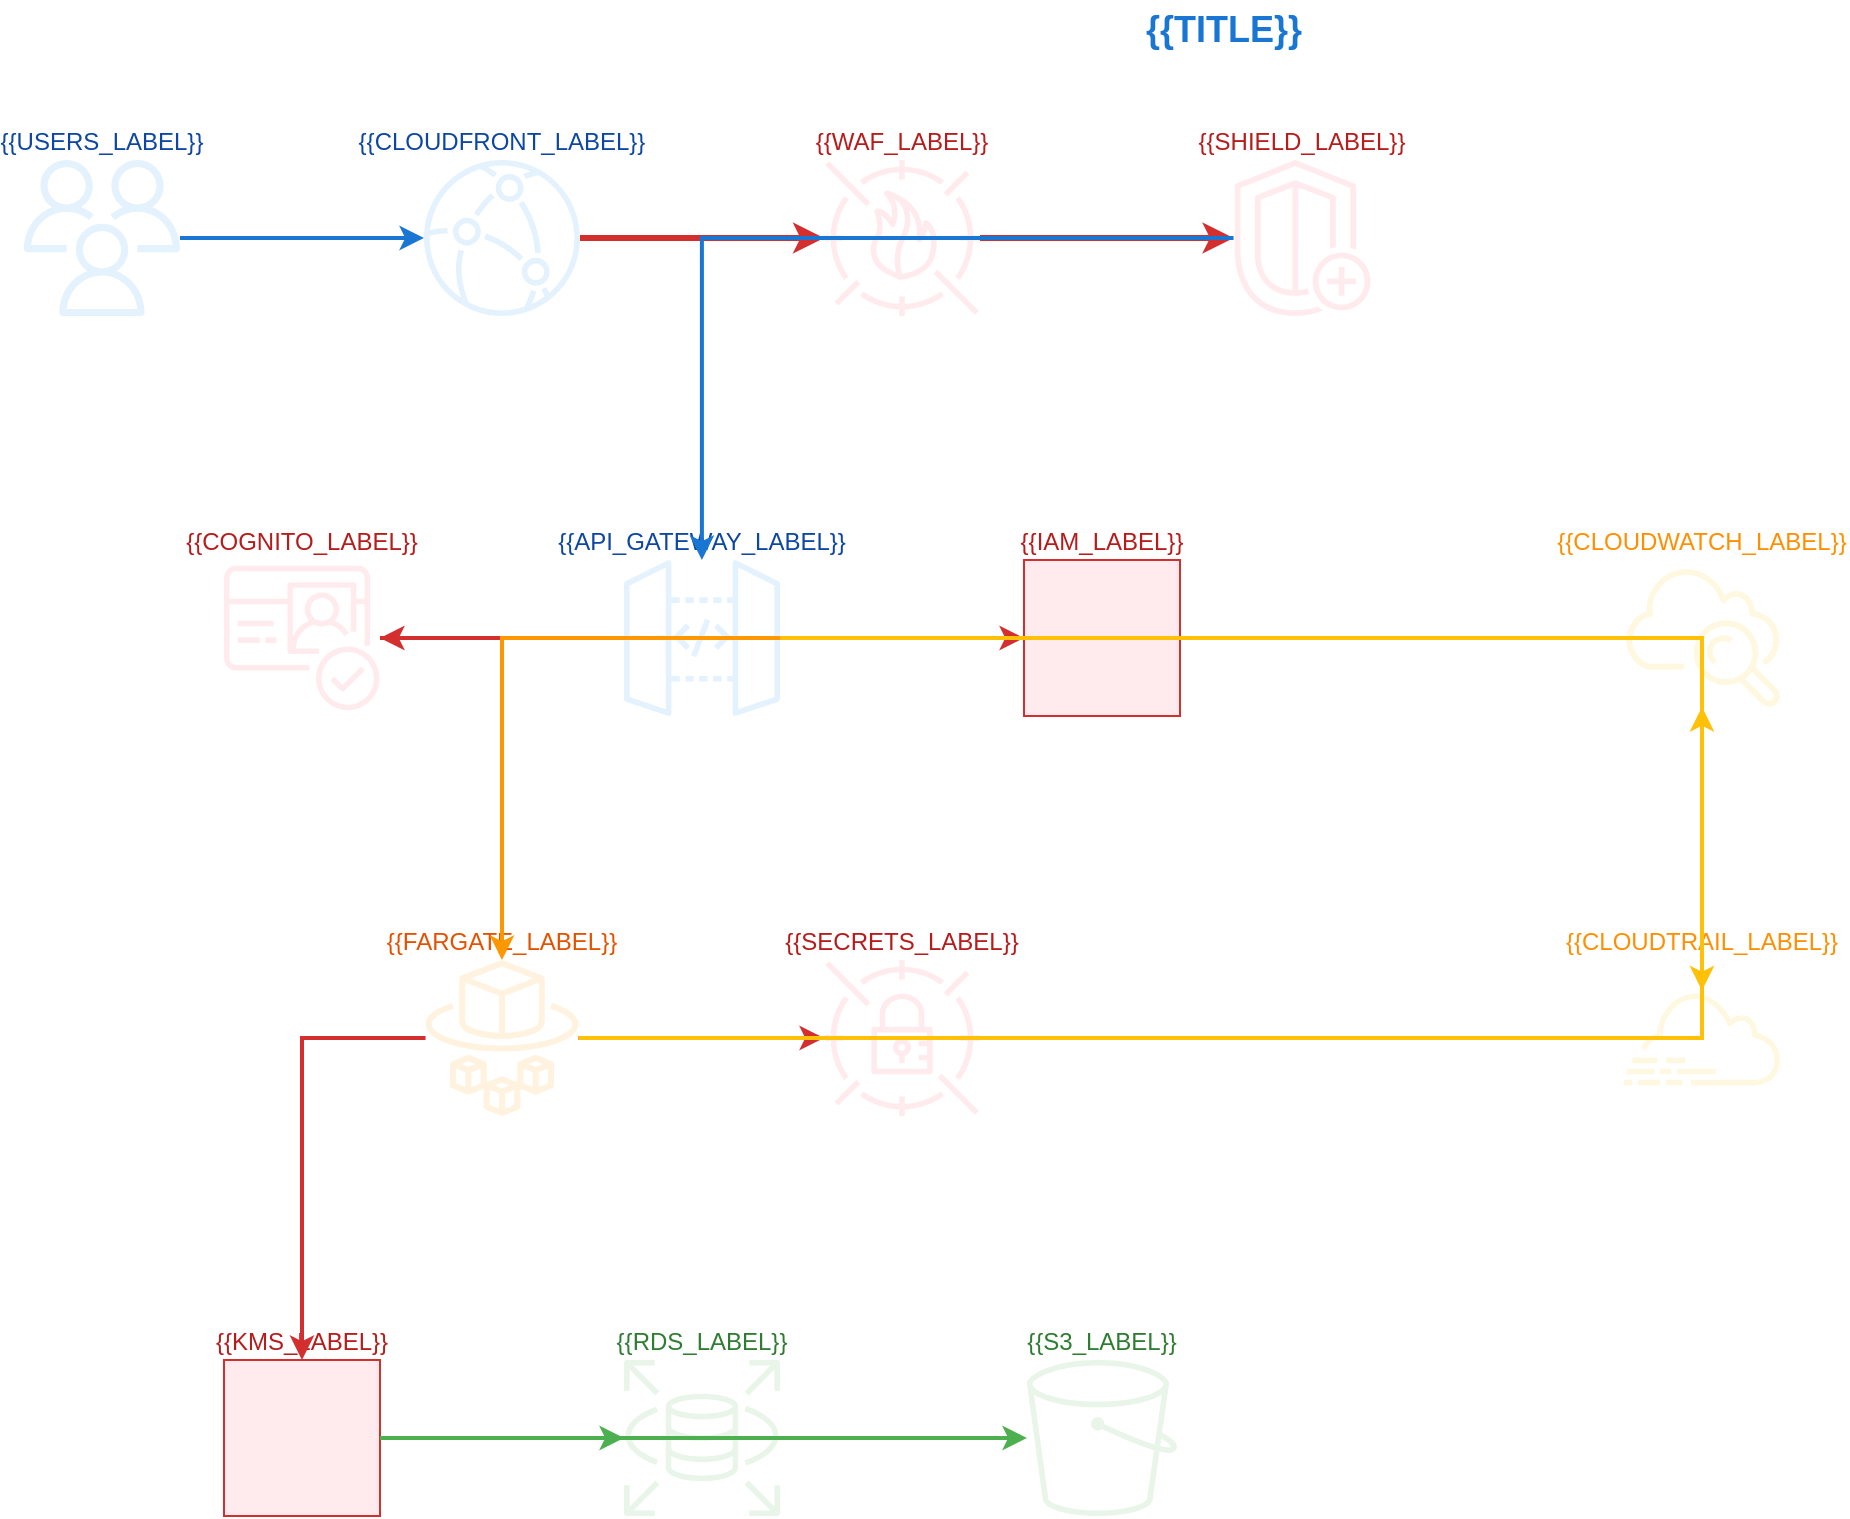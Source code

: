 <?xml version="1.0" encoding="UTF-8"?>
<mxfile version="22.1.11">
  <diagram name="AWS Security Architecture" id="security_template">
    <mxGraphModel dx="2500" dy="1600" grid="1" gridSize="10" guides="1" tooltips="1" connect="1" arrows="1" fold="1" page="1" pageScale="1" pageWidth="1400" pageHeight="1000">
      <root>
        <mxCell id="0"/>
        <mxCell id="1" parent="0"/>
        
        <mxCell id="title" value="{{TITLE}}" style="text;html=1;strokeColor=none;fillColor=none;align=center;verticalAlign=middle;whiteSpace=wrap;rounded=0;fontSize=18;fontStyle=1;fontColor=#1976D2;" vertex="1" parent="1">
          <mxGeometry x="400" y="20" width="600" height="30" as="geometry"/>
        </mxCell>
        
        <mxCell id="users" value="{{USERS_LABEL}}" style="shape=mxgraph.aws4.users;labelPosition=bottom;verticalLabelPosition=top;align=center;verticalAlign=bottom;fillColor=#E3F2FD;strokeColor=#1976D2;fontColor=#0D47A1;" vertex="1" parent="1">
          <mxGeometry x="100" y="100" width="78" height="78" as="geometry"/>
        </mxCell>
        
        <mxCell id="cloudfront" value="{{CLOUDFRONT_LABEL}}" style="shape=mxgraph.aws4.cloudfront;labelPosition=bottom;verticalLabelPosition=top;align=center;verticalAlign=bottom;fillColor=#E3F2FD;strokeColor=#1976D2;fontColor=#0D47A1;" vertex="1" parent="1">
          <mxGeometry x="300" y="100" width="78" height="78" as="geometry"/>
        </mxCell>
        
        <mxCell id="waf" value="{{WAF_LABEL}}" style="shape=mxgraph.aws4.waf;labelPosition=bottom;verticalLabelPosition=top;align=center;verticalAlign=bottom;fillColor=#FFEBEE;strokeColor=#D32F2F;fontColor=#B71C1C;" vertex="1" parent="1">
          <mxGeometry x="500" y="100" width="78" height="78" as="geometry"/>
        </mxCell>
        
        <mxCell id="shield" value="{{SHIELD_LABEL}}" style="shape=mxgraph.aws4.shield;labelPosition=bottom;verticalLabelPosition=top;align=center;verticalAlign=bottom;fillColor=#FFEBEE;strokeColor=#D32F2F;fontColor=#B71C1C;" vertex="1" parent="1">
          <mxGeometry x="700" y="100" width="78" height="78" as="geometry"/>
        </mxCell>
        
        <mxCell id="cognito" value="{{COGNITO_LABEL}}" style="shape=mxgraph.aws4.cognito;labelPosition=bottom;verticalLabelPosition=top;align=center;verticalAlign=bottom;fillColor=#FFEBEE;strokeColor=#D32F2F;fontColor=#B71C1C;" vertex="1" parent="1">
          <mxGeometry x="200" y="300" width="78" height="78" as="geometry"/>
        </mxCell>
        
        <mxCell id="api_gateway" value="{{API_GATEWAY_LABEL}}" style="shape=mxgraph.aws4.api_gateway;labelPosition=bottom;verticalLabelPosition=top;align=center;verticalAlign=bottom;fillColor=#E3F2FD;strokeColor=#1976D2;fontColor=#0D47A1;" vertex="1" parent="1">
          <mxGeometry x="400" y="300" width="78" height="78" as="geometry"/>
        </mxCell>
        
        <mxCell id="iam" value="{{IAM_LABEL}}" style="shape=mxgraph.aws4.iam;labelPosition=bottom;verticalLabelPosition=top;align=center;verticalAlign=bottom;fillColor=#FFEBEE;strokeColor=#D32F2F;fontColor=#B71C1C;" vertex="1" parent="1">
          <mxGeometry x="600" y="300" width="78" height="78" as="geometry"/>
        </mxCell>
        
        <mxCell id="fargate" value="{{FARGATE_LABEL}}" style="shape=mxgraph.aws4.fargate;labelPosition=bottom;verticalLabelPosition=top;align=center;verticalAlign=bottom;fillColor=#FFF3E0;strokeColor=#FF9800;fontColor=#E65100;" vertex="1" parent="1">
          <mxGeometry x="300" y="500" width="78" height="78" as="geometry"/>
        </mxCell>
        
        <mxCell id="secrets" value="{{SECRETS_LABEL}}" style="shape=mxgraph.aws4.secrets_manager;labelPosition=bottom;verticalLabelPosition=top;align=center;verticalAlign=bottom;fillColor=#FFEBEE;strokeColor=#D32F2F;fontColor=#B71C1C;" vertex="1" parent="1">
          <mxGeometry x="500" y="500" width="78" height="78" as="geometry"/>
        </mxCell>
        
        <mxCell id="kms" value="{{KMS_LABEL}}" style="shape=mxgraph.aws4.kms;labelPosition=bottom;verticalLabelPosition=top;align=center;verticalAlign=bottom;fillColor=#FFEBEE;strokeColor=#D32F2F;fontColor=#B71C1C;" vertex="1" parent="1">
          <mxGeometry x="200" y="700" width="78" height="78" as="geometry"/>
        </mxCell>
        
        <mxCell id="rds" value="{{RDS_LABEL}}" style="shape=mxgraph.aws4.rds;labelPosition=bottom;verticalLabelPosition=top;align=center;verticalAlign=bottom;fillColor=#E8F5E8;strokeColor=#4CAF50;fontColor=#2E7D32;" vertex="1" parent="1">
          <mxGeometry x="400" y="700" width="78" height="78" as="geometry"/>
        </mxCell>
        
        <mxCell id="s3" value="{{S3_LABEL}}" style="shape=mxgraph.aws4.s3;labelPosition=bottom;verticalLabelPosition=top;align=center;verticalAlign=bottom;fillColor=#E8F5E8;strokeColor=#4CAF50;fontColor=#2E7D32;" vertex="1" parent="1">
          <mxGeometry x="600" y="700" width="78" height="78" as="geometry"/>
        </mxCell>
        
        <mxCell id="cloudwatch" value="{{CLOUDWATCH_LABEL}}" style="shape=mxgraph.aws4.cloudwatch;labelPosition=bottom;verticalLabelPosition=top;align=center;verticalAlign=bottom;fillColor=#FFF8E1;strokeColor=#FFC107;fontColor=#FF8F00;" vertex="1" parent="1">
          <mxGeometry x="900" y="300" width="78" height="78" as="geometry"/>
        </mxCell>
        
        <mxCell id="cloudtrail" value="{{CLOUDTRAIL_LABEL}}" style="shape=mxgraph.aws4.cloudtrail;labelPosition=bottom;verticalLabelPosition=top;align=center;verticalAlign=bottom;fillColor=#FFF8E1;strokeColor=#FFC107;fontColor=#FF8F00;" vertex="1" parent="1">
          <mxGeometry x="900" y="500" width="78" height="78" as="geometry"/>
        </mxCell>
        
        <mxCell id="conn1" style="edgeStyle=orthogonalEdgeStyle;rounded=0;orthogonalLoop=1;jettySize=auto;html=1;strokeColor=#1976D2;strokeWidth=2;" edge="1" parent="1" source="users" target="cloudfront">
          <mxGeometry relative="1" as="geometry"/>
        </mxCell>
        
        <mxCell id="conn2" style="edgeStyle=orthogonalEdgeStyle;rounded=0;orthogonalLoop=1;jettySize=auto;html=1;strokeColor=#D32F2F;strokeWidth=3;" edge="1" parent="1" source="cloudfront" target="waf">
          <mxGeometry relative="1" as="geometry"/>
        </mxCell>
        
        <mxCell id="conn3" style="edgeStyle=orthogonalEdgeStyle;rounded=0;orthogonalLoop=1;jettySize=auto;html=1;strokeColor=#D32F2F;strokeWidth=3;" edge="1" parent="1" source="waf" target="shield">
          <mxGeometry relative="1" as="geometry"/>
        </mxCell>
        
        <mxCell id="conn4" style="edgeStyle=orthogonalEdgeStyle;rounded=0;orthogonalLoop=1;jettySize=auto;html=1;strokeColor=#1976D2;strokeWidth=2;" edge="1" parent="1" source="shield" target="api_gateway">
          <mxGeometry relative="1" as="geometry"/>
        </mxCell>
        
        <mxCell id="conn5" style="edgeStyle=orthogonalEdgeStyle;rounded=0;orthogonalLoop=1;jettySize=auto;html=1;strokeColor=#D32F2F;strokeWidth=2;" edge="1" parent="1" source="api_gateway" target="cognito">
          <mxGeometry relative="1" as="geometry"/>
        </mxCell>
        
        <mxCell id="conn6" style="edgeStyle=orthogonalEdgeStyle;rounded=0;orthogonalLoop=1;jettySize=auto;html=1;strokeColor=#D32F2F;strokeWidth=2;" edge="1" parent="1" source="cognito" target="iam">
          <mxGeometry relative="1" as="geometry"/>
        </mxCell>
        
        <mxCell id="conn7" style="edgeStyle=orthogonalEdgeStyle;rounded=0;orthogonalLoop=1;jettySize=auto;html=1;strokeColor=#FF9800;strokeWidth=2;" edge="1" parent="1" source="iam" target="fargate">
          <mxGeometry relative="1" as="geometry"/>
        </mxCell>
        
        <mxCell id="conn8" style="edgeStyle=orthogonalEdgeStyle;rounded=0;orthogonalLoop=1;jettySize=auto;html=1;strokeColor=#D32F2F;strokeWidth=2;" edge="1" parent="1" source="fargate" target="secrets">
          <mxGeometry relative="1" as="geometry"/>
        </mxCell>
        
        <mxCell id="conn9" style="edgeStyle=orthogonalEdgeStyle;rounded=0;orthogonalLoop=1;jettySize=auto;html=1;strokeColor=#D32F2F;strokeWidth=2;" edge="1" parent="1" source="fargate" target="kms">
          <mxGeometry relative="1" as="geometry"/>
        </mxCell>
        
        <mxCell id="conn10" style="edgeStyle=orthogonalEdgeStyle;rounded=0;orthogonalLoop=1;jettySize=auto;html=1;strokeColor=#4CAF50;strokeWidth=2;" edge="1" parent="1" source="kms" target="rds">
          <mxGeometry relative="1" as="geometry"/>
        </mxCell>
        
        <mxCell id="conn11" style="edgeStyle=orthogonalEdgeStyle;rounded=0;orthogonalLoop=1;jettySize=auto;html=1;strokeColor=#4CAF50;strokeWidth=2;" edge="1" parent="1" source="kms" target="s3">
          <mxGeometry relative="1" as="geometry"/>
        </mxCell>
        
        <mxCell id="conn12" style="edgeStyle=orthogonalEdgeStyle;rounded=0;orthogonalLoop=1;jettySize=auto;html=1;strokeColor=#FFC107;strokeWidth=2;" edge="1" parent="1" source="fargate" target="cloudwatch">
          <mxGeometry relative="1" as="geometry"/>
        </mxCell>
        
        <mxCell id="conn13" style="edgeStyle=orthogonalEdgeStyle;rounded=0;orthogonalLoop=1;jettySize=auto;html=1;strokeColor=#FFC107;strokeWidth=2;" edge="1" parent="1" source="api_gateway" target="cloudtrail">
          <mxGeometry relative="1" as="geometry"/>
        </mxCell>
        
      </root>
    </mxGraphModel>
  </diagram>
</mxfile>
